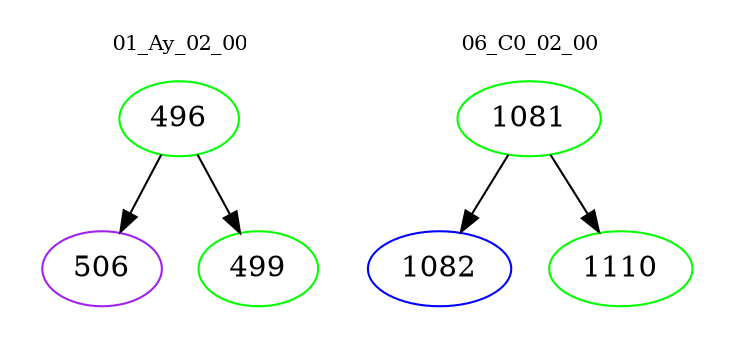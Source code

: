 digraph{
subgraph cluster_0 {
color = white
label = "01_Ay_02_00";
fontsize=10;
T0_496 [label="496", color="green"]
T0_496 -> T0_506 [color="black"]
T0_506 [label="506", color="purple"]
T0_496 -> T0_499 [color="black"]
T0_499 [label="499", color="green"]
}
subgraph cluster_1 {
color = white
label = "06_C0_02_00";
fontsize=10;
T1_1081 [label="1081", color="green"]
T1_1081 -> T1_1082 [color="black"]
T1_1082 [label="1082", color="blue"]
T1_1081 -> T1_1110 [color="black"]
T1_1110 [label="1110", color="green"]
}
}

